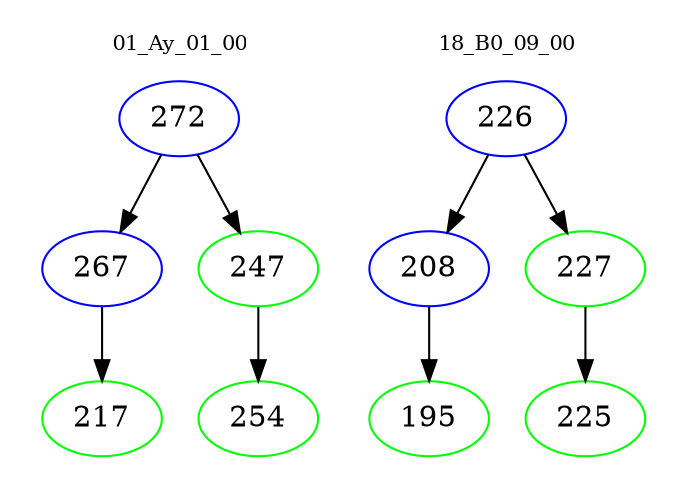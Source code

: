 digraph{
subgraph cluster_0 {
color = white
label = "01_Ay_01_00";
fontsize=10;
T0_272 [label="272", color="blue"]
T0_272 -> T0_267 [color="black"]
T0_267 [label="267", color="blue"]
T0_267 -> T0_217 [color="black"]
T0_217 [label="217", color="green"]
T0_272 -> T0_247 [color="black"]
T0_247 [label="247", color="green"]
T0_247 -> T0_254 [color="black"]
T0_254 [label="254", color="green"]
}
subgraph cluster_1 {
color = white
label = "18_B0_09_00";
fontsize=10;
T1_226 [label="226", color="blue"]
T1_226 -> T1_208 [color="black"]
T1_208 [label="208", color="blue"]
T1_208 -> T1_195 [color="black"]
T1_195 [label="195", color="green"]
T1_226 -> T1_227 [color="black"]
T1_227 [label="227", color="green"]
T1_227 -> T1_225 [color="black"]
T1_225 [label="225", color="green"]
}
}
